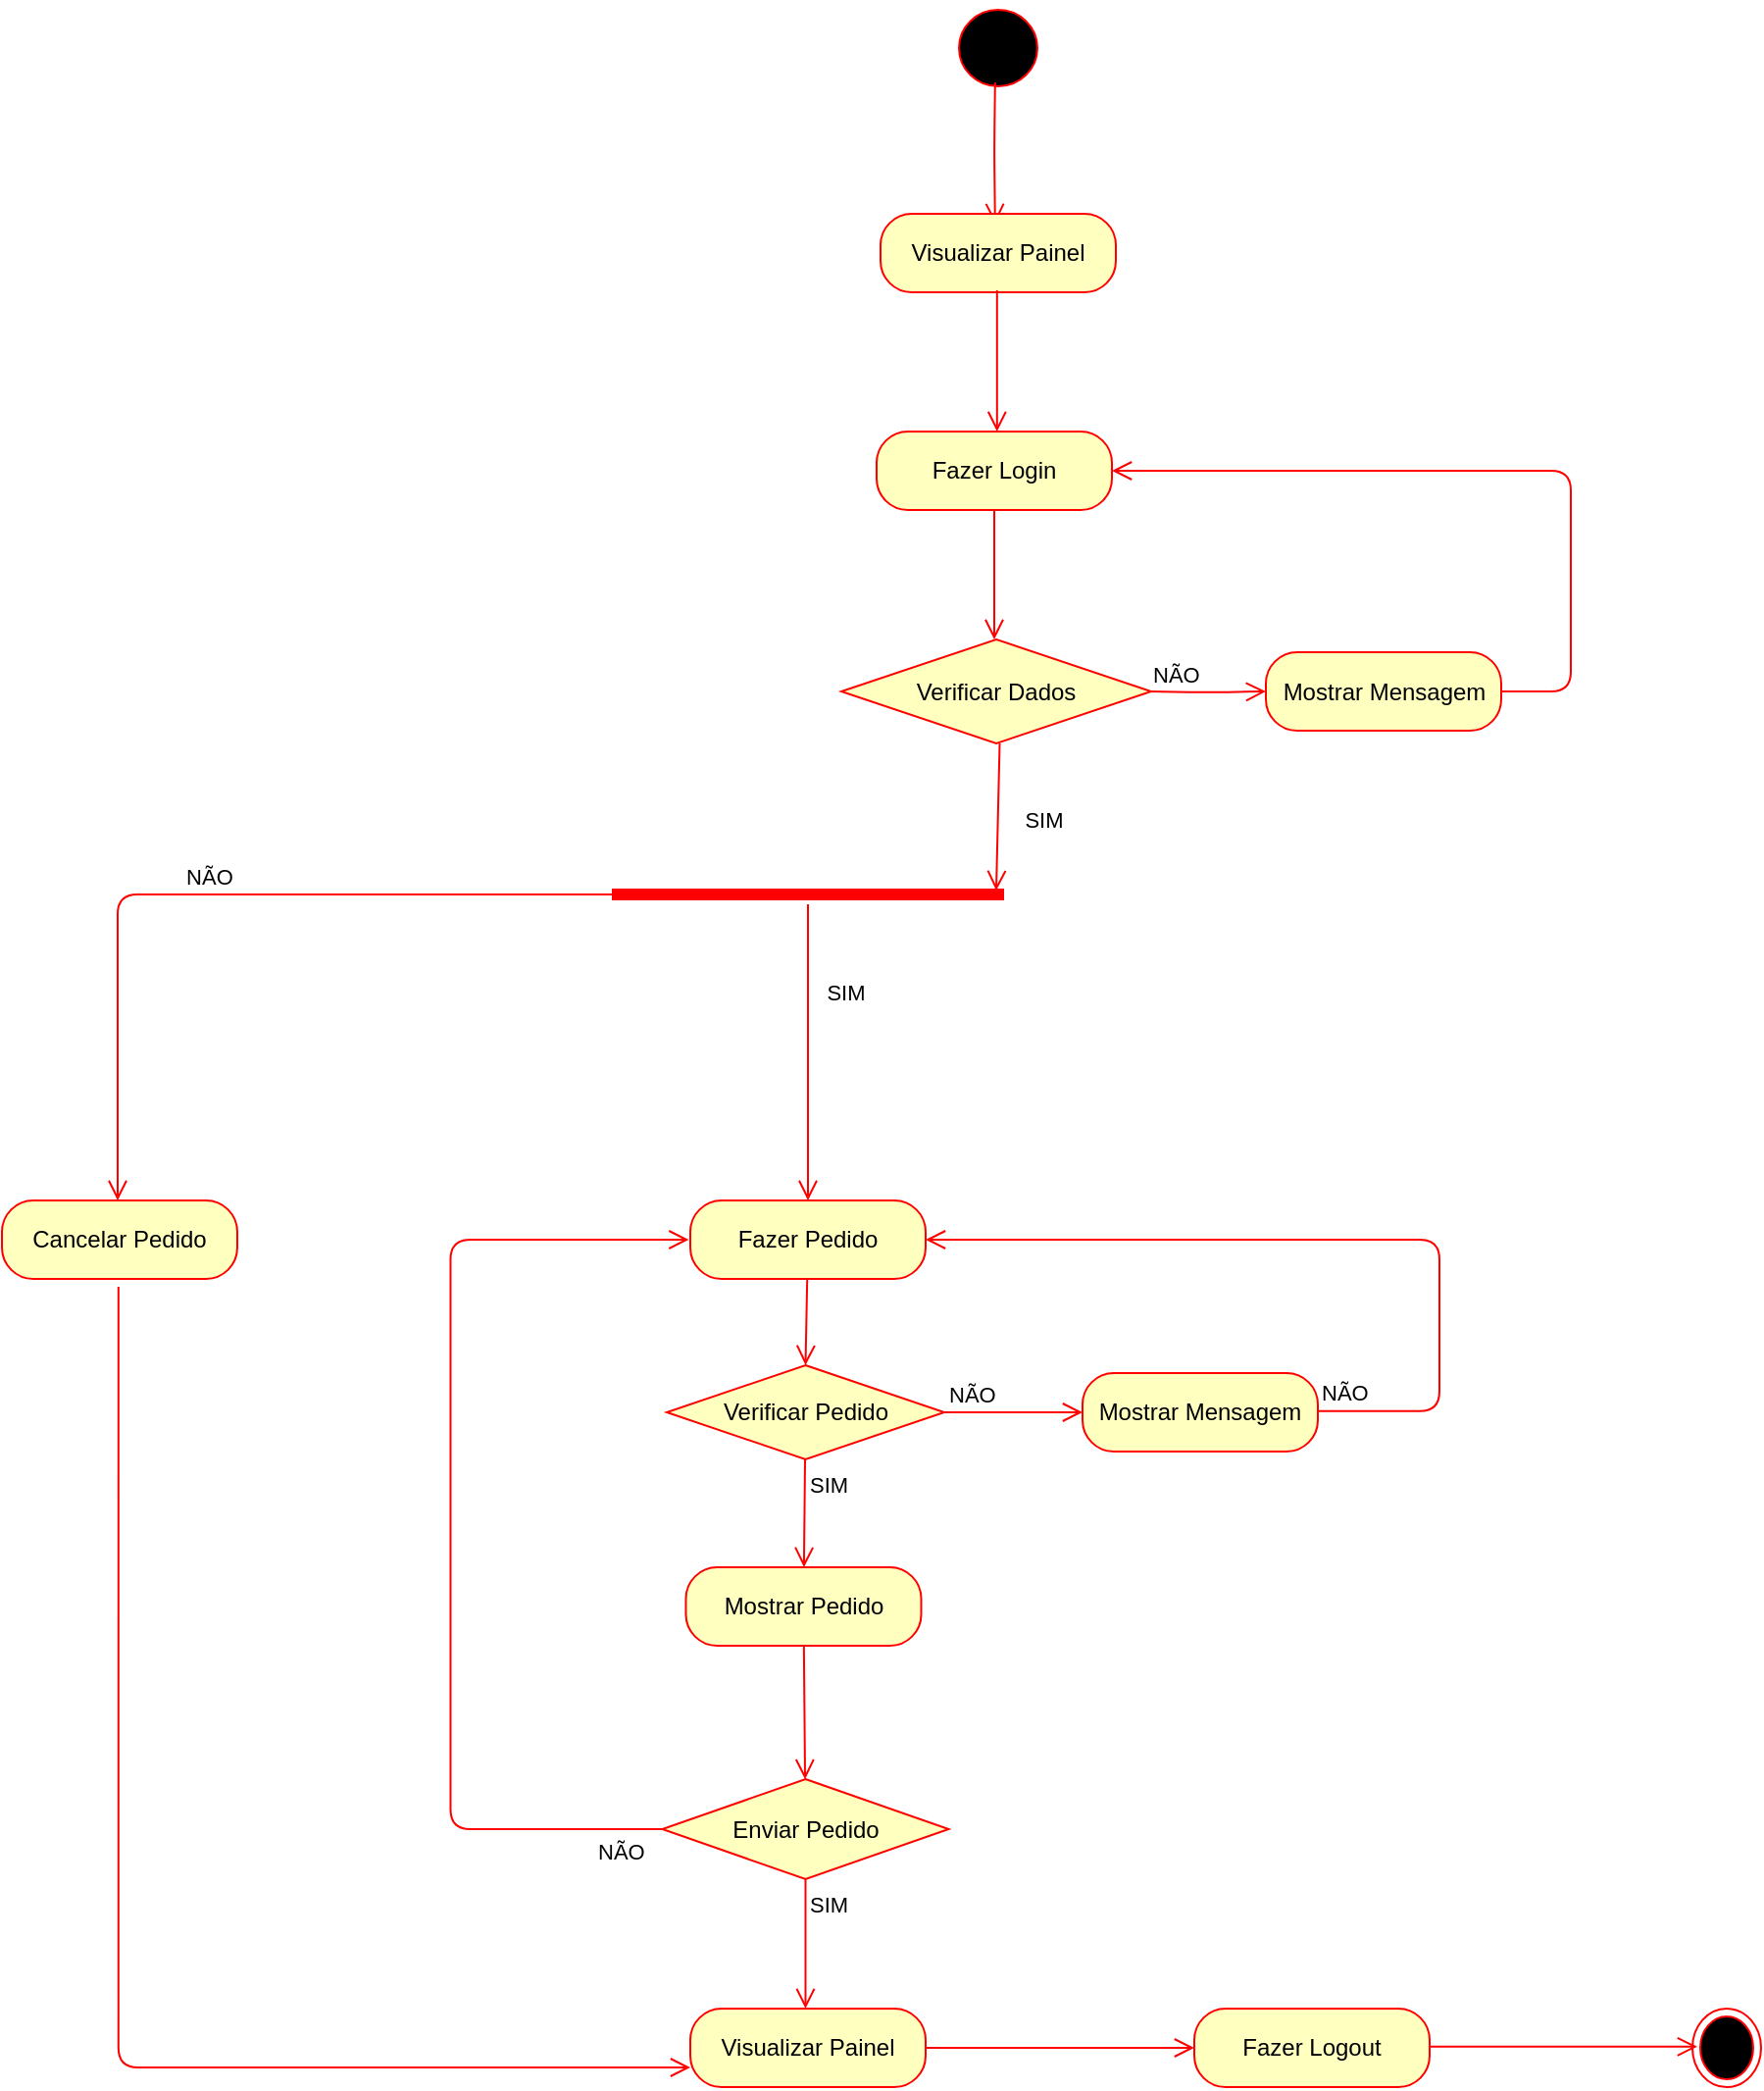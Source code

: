 <mxfile version="13.9.9" type="device"><diagram id="E-eLqlkikK-1Xi0ru9NO" name="Página-1"><mxGraphModel dx="1092" dy="504" grid="1" gridSize="10" guides="1" tooltips="1" connect="1" arrows="1" fold="1" page="1" pageScale="1" pageWidth="827" pageHeight="1169" math="0" shadow="0"><root><mxCell id="0"/><mxCell id="1" parent="0"/><mxCell id="V6rCiKWiZUhc-8GRmm07-1" value="Fazer Login" style="rounded=1;whiteSpace=wrap;html=1;arcSize=40;fontColor=#000000;fillColor=#ffffc0;strokeColor=#ff0000;" vertex="1" parent="1"><mxGeometry x="482" y="761" width="120" height="40" as="geometry"/></mxCell><mxCell id="V6rCiKWiZUhc-8GRmm07-2" value="" style="html=1;verticalAlign=bottom;endArrow=open;endSize=8;strokeColor=#ff0000;entryX=0.5;entryY=0;entryDx=0;entryDy=0;" edge="1" parent="1" source="V6rCiKWiZUhc-8GRmm07-1"><mxGeometry relative="1" as="geometry"><mxPoint x="542" y="867" as="targetPoint"/></mxGeometry></mxCell><mxCell id="V6rCiKWiZUhc-8GRmm07-3" value="Verificar Dados" style="rhombus;whiteSpace=wrap;html=1;fillColor=#ffffc0;strokeColor=#ff0000;" vertex="1" parent="1"><mxGeometry x="464" y="867" width="158" height="53" as="geometry"/></mxCell><mxCell id="V6rCiKWiZUhc-8GRmm07-4" value="NÃO" style="edgeStyle=orthogonalEdgeStyle;html=1;align=left;verticalAlign=bottom;endArrow=open;endSize=8;strokeColor=#ff0000;entryX=0;entryY=0.5;entryDx=0;entryDy=0;" edge="1" parent="1" target="V6rCiKWiZUhc-8GRmm07-5"><mxGeometry x="-1" relative="1" as="geometry"><mxPoint x="682.5" y="894" as="targetPoint"/><mxPoint x="621" y="893.5" as="sourcePoint"/></mxGeometry></mxCell><mxCell id="V6rCiKWiZUhc-8GRmm07-5" value="Mostrar Mensagem" style="rounded=1;whiteSpace=wrap;html=1;arcSize=40;fontColor=#000000;fillColor=#ffffc0;strokeColor=#ff0000;" vertex="1" parent="1"><mxGeometry x="680.5" y="873.5" width="120" height="40" as="geometry"/></mxCell><mxCell id="V6rCiKWiZUhc-8GRmm07-6" value="" style="edgeStyle=orthogonalEdgeStyle;html=1;verticalAlign=bottom;endArrow=open;endSize=8;strokeColor=#ff0000;exitX=1;exitY=0.5;exitDx=0;exitDy=0;entryX=1;entryY=0.5;entryDx=0;entryDy=0;" edge="1" parent="1" source="V6rCiKWiZUhc-8GRmm07-5" target="V6rCiKWiZUhc-8GRmm07-1"><mxGeometry relative="1" as="geometry"><mxPoint x="744.5" y="975" as="targetPoint"/><Array as="points"><mxPoint x="836" y="894"/><mxPoint x="836" y="781"/></Array></mxGeometry></mxCell><mxCell id="V6rCiKWiZUhc-8GRmm07-7" value="Fazer Pedido" style="rounded=1;whiteSpace=wrap;html=1;arcSize=40;fontColor=#000000;fillColor=#ffffc0;strokeColor=#ff0000;" vertex="1" parent="1"><mxGeometry x="387" y="1153" width="120" height="40" as="geometry"/></mxCell><mxCell id="V6rCiKWiZUhc-8GRmm07-8" value="" style="html=1;verticalAlign=bottom;endArrow=open;endSize=8;strokeColor=#ff0000;entryX=0.5;entryY=0;entryDx=0;entryDy=0;" edge="1" parent="1" source="V6rCiKWiZUhc-8GRmm07-7" target="V6rCiKWiZUhc-8GRmm07-9"><mxGeometry relative="1" as="geometry"><mxPoint x="448" y="1023" as="targetPoint"/></mxGeometry></mxCell><mxCell id="V6rCiKWiZUhc-8GRmm07-9" value="Verificar Pedido" style="rhombus;whiteSpace=wrap;html=1;fillColor=#ffffc0;strokeColor=#ff0000;" vertex="1" parent="1"><mxGeometry x="375" y="1237" width="141.5" height="48" as="geometry"/></mxCell><mxCell id="V6rCiKWiZUhc-8GRmm07-10" value="NÃO" style="html=1;align=left;verticalAlign=bottom;endArrow=open;endSize=8;strokeColor=#ff0000;entryX=0;entryY=0.5;entryDx=0;entryDy=0;exitX=1;exitY=0.5;exitDx=0;exitDy=0;" edge="1" parent="1" source="V6rCiKWiZUhc-8GRmm07-9" target="V6rCiKWiZUhc-8GRmm07-12"><mxGeometry x="-1" relative="1" as="geometry"><mxPoint x="591" y="1055" as="targetPoint"/></mxGeometry></mxCell><mxCell id="V6rCiKWiZUhc-8GRmm07-11" value="SIM" style="html=1;align=left;verticalAlign=top;endArrow=open;endSize=8;strokeColor=#ff0000;" edge="1" parent="1" source="V6rCiKWiZUhc-8GRmm07-9" target="V6rCiKWiZUhc-8GRmm07-13"><mxGeometry x="-1" relative="1" as="geometry"><mxPoint x="444.75" y="1354" as="targetPoint"/></mxGeometry></mxCell><mxCell id="V6rCiKWiZUhc-8GRmm07-12" value="Mostrar Mensagem" style="rounded=1;whiteSpace=wrap;html=1;arcSize=40;fontColor=#000000;fillColor=#ffffc0;strokeColor=#ff0000;" vertex="1" parent="1"><mxGeometry x="587" y="1241" width="120" height="40" as="geometry"/></mxCell><mxCell id="V6rCiKWiZUhc-8GRmm07-13" value="Mostrar Pedido" style="rounded=1;whiteSpace=wrap;html=1;arcSize=40;fontColor=#000000;fillColor=#ffffc0;strokeColor=#ff0000;" vertex="1" parent="1"><mxGeometry x="384.75" y="1340" width="120" height="40" as="geometry"/></mxCell><mxCell id="V6rCiKWiZUhc-8GRmm07-14" value="" style="html=1;verticalAlign=bottom;endArrow=open;endSize=8;strokeColor=#ff0000;" edge="1" parent="1" source="V6rCiKWiZUhc-8GRmm07-13" target="V6rCiKWiZUhc-8GRmm07-15"><mxGeometry relative="1" as="geometry"><mxPoint x="447" y="1252" as="targetPoint"/></mxGeometry></mxCell><mxCell id="V6rCiKWiZUhc-8GRmm07-15" value="Enviar Pedido" style="rhombus;whiteSpace=wrap;html=1;fillColor=#ffffc0;strokeColor=#ff0000;" vertex="1" parent="1"><mxGeometry x="372.75" y="1448" width="146" height="51" as="geometry"/></mxCell><mxCell id="V6rCiKWiZUhc-8GRmm07-16" value="NÃO" style="edgeStyle=orthogonalEdgeStyle;html=1;align=left;verticalAlign=bottom;endArrow=open;endSize=8;strokeColor=#ff0000;exitX=0;exitY=0.5;exitDx=0;exitDy=0;entryX=0;entryY=0.5;entryDx=0;entryDy=0;" edge="1" parent="1" source="V6rCiKWiZUhc-8GRmm07-15"><mxGeometry x="-0.87" y="20" relative="1" as="geometry"><mxPoint x="386.25" y="1173" as="targetPoint"/><mxPoint x="367.75" y="1474" as="sourcePoint"/><Array as="points"><mxPoint x="264.75" y="1474"/><mxPoint x="264.75" y="1173"/></Array><mxPoint as="offset"/></mxGeometry></mxCell><mxCell id="V6rCiKWiZUhc-8GRmm07-17" value="SIM" style="html=1;align=left;verticalAlign=top;endArrow=open;endSize=8;strokeColor=#ff0000;" edge="1" parent="1" source="V6rCiKWiZUhc-8GRmm07-15"><mxGeometry x="-1" relative="1" as="geometry"><mxPoint x="445.75" y="1565" as="targetPoint"/></mxGeometry></mxCell><mxCell id="V6rCiKWiZUhc-8GRmm07-18" value="Visualizar Painel" style="rounded=1;whiteSpace=wrap;html=1;arcSize=40;fontColor=#000000;fillColor=#ffffc0;strokeColor=#ff0000;" vertex="1" parent="1"><mxGeometry x="387" y="1565" width="120" height="40" as="geometry"/></mxCell><mxCell id="V6rCiKWiZUhc-8GRmm07-19" value="" style="html=1;verticalAlign=bottom;endArrow=open;endSize=8;strokeColor=#ff0000;exitX=1;exitY=0.5;exitDx=0;exitDy=0;entryX=0;entryY=0.5;entryDx=0;entryDy=0;" edge="1" parent="1" source="V6rCiKWiZUhc-8GRmm07-18" target="V6rCiKWiZUhc-8GRmm07-22"><mxGeometry relative="1" as="geometry"><mxPoint x="612" y="1367" as="targetPoint"/></mxGeometry></mxCell><mxCell id="V6rCiKWiZUhc-8GRmm07-20" value="Cancelar Pedido" style="rounded=1;whiteSpace=wrap;html=1;arcSize=40;fontColor=#000000;fillColor=#ffffc0;strokeColor=#ff0000;" vertex="1" parent="1"><mxGeometry x="36" y="1153" width="120" height="40" as="geometry"/></mxCell><mxCell id="V6rCiKWiZUhc-8GRmm07-21" value="" style="ellipse;html=1;shape=endState;fillColor=#000000;strokeColor=#ff0000;" vertex="1" parent="1"><mxGeometry x="898" y="1565" width="35" height="40" as="geometry"/></mxCell><mxCell id="V6rCiKWiZUhc-8GRmm07-22" value="Fazer Logout" style="rounded=1;whiteSpace=wrap;html=1;arcSize=40;fontColor=#000000;fillColor=#ffffc0;strokeColor=#ff0000;" vertex="1" parent="1"><mxGeometry x="644" y="1565" width="120" height="40" as="geometry"/></mxCell><mxCell id="V6rCiKWiZUhc-8GRmm07-23" value="" style="ellipse;html=1;shape=startState;fillColor=#000000;strokeColor=#ff0000;" vertex="1" parent="1"><mxGeometry x="520" y="542" width="48" height="47" as="geometry"/></mxCell><mxCell id="V6rCiKWiZUhc-8GRmm07-24" value="" style="html=1;verticalAlign=bottom;endArrow=open;endSize=8;strokeColor=#ff0000;entryX=0.5;entryY=0;entryDx=0;entryDy=0;" edge="1" parent="1"><mxGeometry relative="1" as="geometry"><mxPoint x="542.41" y="655" as="targetPoint"/><mxPoint x="542.41" y="583" as="sourcePoint"/><Array as="points"><mxPoint x="542" y="618"/></Array></mxGeometry></mxCell><mxCell id="V6rCiKWiZUhc-8GRmm07-25" style="edgeStyle=none;rounded=0;orthogonalLoop=1;jettySize=auto;html=1;exitX=1;exitY=0;exitDx=0;exitDy=0;" edge="1" parent="1" source="V6rCiKWiZUhc-8GRmm07-23" target="V6rCiKWiZUhc-8GRmm07-23"><mxGeometry relative="1" as="geometry"/></mxCell><mxCell id="V6rCiKWiZUhc-8GRmm07-26" value="Visualizar Painel" style="rounded=1;whiteSpace=wrap;html=1;arcSize=40;fontColor=#000000;fillColor=#ffffc0;strokeColor=#ff0000;" vertex="1" parent="1"><mxGeometry x="484" y="650" width="120" height="40" as="geometry"/></mxCell><mxCell id="V6rCiKWiZUhc-8GRmm07-27" value="NÃO" style="html=1;align=left;verticalAlign=bottom;endArrow=open;endSize=8;strokeColor=#ff0000;exitX=1;exitY=0.5;exitDx=0;exitDy=0;edgeStyle=orthogonalEdgeStyle;entryX=1;entryY=0.5;entryDx=0;entryDy=0;" edge="1" parent="1" target="V6rCiKWiZUhc-8GRmm07-7"><mxGeometry x="-1" relative="1" as="geometry"><mxPoint x="802" y="1093" as="targetPoint"/><mxPoint x="707" y="1260.41" as="sourcePoint"/><Array as="points"><mxPoint x="769" y="1260"/><mxPoint x="769" y="1173"/></Array></mxGeometry></mxCell><mxCell id="V6rCiKWiZUhc-8GRmm07-28" value="SIM" style="html=1;verticalAlign=bottom;endArrow=open;endSize=8;strokeColor=#ff0000;" edge="1" parent="1"><mxGeometry x="0.239" y="23" relative="1" as="geometry"><mxPoint x="543" y="995" as="targetPoint"/><mxPoint x="544.75" y="920.0" as="sourcePoint"/><mxPoint y="1" as="offset"/></mxGeometry></mxCell><mxCell id="V6rCiKWiZUhc-8GRmm07-29" value="" style="html=1;verticalAlign=bottom;endArrow=open;endSize=8;strokeColor=#ff0000;entryX=0.5;entryY=0;entryDx=0;entryDy=0;" edge="1" parent="1"><mxGeometry relative="1" as="geometry"><mxPoint x="543.41" y="761.0" as="targetPoint"/><mxPoint x="543.41" y="689" as="sourcePoint"/></mxGeometry></mxCell><mxCell id="V6rCiKWiZUhc-8GRmm07-30" value="" style="shape=line;html=1;strokeWidth=6;strokeColor=#ff0000;" vertex="1" parent="1"><mxGeometry x="347" y="992" width="200" height="10" as="geometry"/></mxCell><mxCell id="V6rCiKWiZUhc-8GRmm07-31" value="SIM" style="edgeStyle=orthogonalEdgeStyle;html=1;verticalAlign=bottom;endArrow=open;endSize=8;strokeColor=#ff0000;entryX=0.5;entryY=0;entryDx=0;entryDy=0;" edge="1" parent="1" source="V6rCiKWiZUhc-8GRmm07-30" target="V6rCiKWiZUhc-8GRmm07-7"><mxGeometry x="-0.285" y="19" relative="1" as="geometry"><mxPoint x="447" y="1072" as="targetPoint"/><mxPoint as="offset"/></mxGeometry></mxCell><mxCell id="V6rCiKWiZUhc-8GRmm07-32" value="NÃO&amp;nbsp;" style="edgeStyle=orthogonalEdgeStyle;html=1;verticalAlign=bottom;endArrow=open;endSize=8;strokeColor=#ff0000;exitX=0;exitY=0.5;exitDx=0;exitDy=0;exitPerimeter=0;" edge="1" parent="1" source="V6rCiKWiZUhc-8GRmm07-30"><mxGeometry relative="1" as="geometry"><mxPoint x="95" y="1153" as="targetPoint"/><mxPoint x="205" y="1002" as="sourcePoint"/><Array as="points"><mxPoint x="95" y="997"/><mxPoint x="95" y="1153"/></Array></mxGeometry></mxCell><mxCell id="V6rCiKWiZUhc-8GRmm07-33" value="" style="edgeStyle=orthogonalEdgeStyle;html=1;verticalAlign=bottom;endArrow=open;endSize=8;strokeColor=#ff0000;entryX=0;entryY=0.75;entryDx=0;entryDy=0;" edge="1" parent="1" target="V6rCiKWiZUhc-8GRmm07-18"><mxGeometry relative="1" as="geometry"><mxPoint x="95.41" y="1348" as="targetPoint"/><mxPoint x="95.41" y="1197" as="sourcePoint"/><Array as="points"><mxPoint x="95" y="1595"/></Array></mxGeometry></mxCell><mxCell id="V6rCiKWiZUhc-8GRmm07-34" value="" style="html=1;verticalAlign=bottom;endArrow=open;endSize=8;strokeColor=#ff0000;exitX=1;exitY=0.5;exitDx=0;exitDy=0;entryX=0;entryY=0.5;entryDx=0;entryDy=0;" edge="1" parent="1"><mxGeometry relative="1" as="geometry"><mxPoint x="900.5" y="1584.41" as="targetPoint"/><mxPoint x="763.5" y="1584.41" as="sourcePoint"/></mxGeometry></mxCell></root></mxGraphModel></diagram></mxfile>